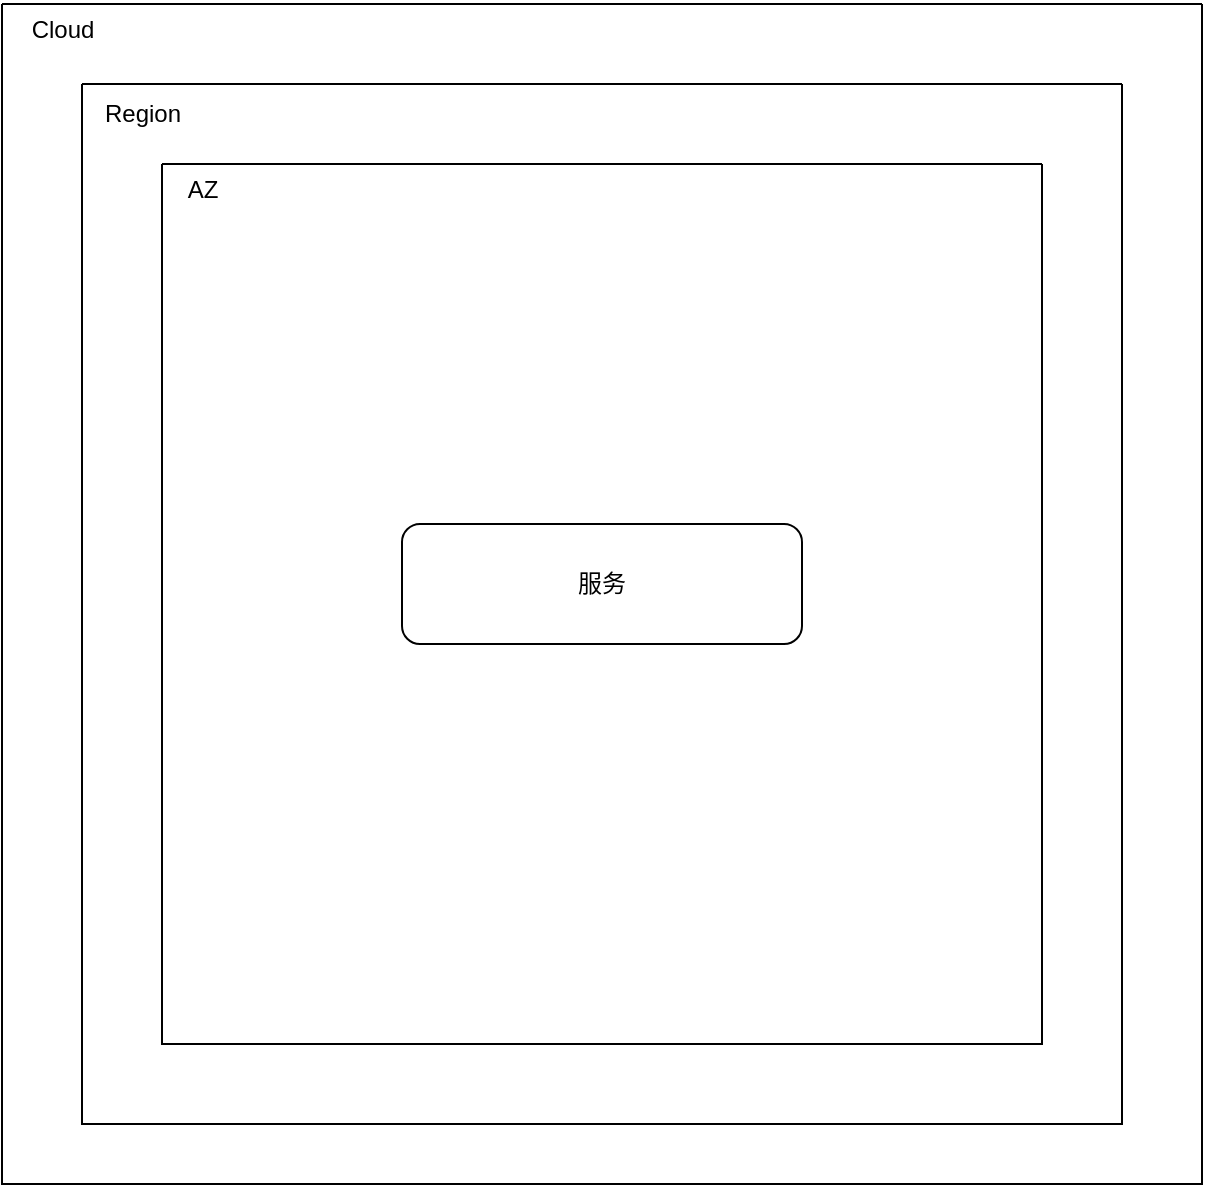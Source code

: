 <mxfile version="21.7.5" type="github" pages="2">
  <diagram id="C5RBs43oDa-KdzZeNtuy" name="单集群">
    <mxGraphModel dx="1728" dy="932" grid="1" gridSize="10" guides="1" tooltips="1" connect="1" arrows="1" fold="1" page="1" pageScale="1" pageWidth="827" pageHeight="1169" math="0" shadow="0">
      <root>
        <mxCell id="WIyWlLk6GJQsqaUBKTNV-0" />
        <mxCell id="WIyWlLk6GJQsqaUBKTNV-1" parent="WIyWlLk6GJQsqaUBKTNV-0" />
        <mxCell id="oU_LmYIPsGICezHIjcui-0" value="" style="swimlane;startSize=0;" vertex="1" parent="WIyWlLk6GJQsqaUBKTNV-1">
          <mxGeometry x="80" y="80" width="600" height="590" as="geometry" />
        </mxCell>
        <mxCell id="oU_LmYIPsGICezHIjcui-2" value="" style="swimlane;startSize=0;" vertex="1" parent="oU_LmYIPsGICezHIjcui-0">
          <mxGeometry x="40" y="40" width="520" height="520" as="geometry" />
        </mxCell>
        <mxCell id="oU_LmYIPsGICezHIjcui-3" value="Region" style="text;html=1;align=center;verticalAlign=middle;resizable=0;points=[];autosize=1;strokeColor=none;fillColor=none;" vertex="1" parent="oU_LmYIPsGICezHIjcui-2">
          <mxGeometry width="60" height="30" as="geometry" />
        </mxCell>
        <mxCell id="oU_LmYIPsGICezHIjcui-4" value="" style="swimlane;startSize=0;" vertex="1" parent="oU_LmYIPsGICezHIjcui-2">
          <mxGeometry x="40" y="40" width="440" height="440" as="geometry" />
        </mxCell>
        <mxCell id="oU_LmYIPsGICezHIjcui-6" value="服务" style="rounded=1;whiteSpace=wrap;html=1;" vertex="1" parent="oU_LmYIPsGICezHIjcui-4">
          <mxGeometry x="120" y="180" width="200" height="60" as="geometry" />
        </mxCell>
        <mxCell id="oU_LmYIPsGICezHIjcui-1" value="Cloud" style="text;html=1;align=center;verticalAlign=middle;resizable=0;points=[];autosize=1;strokeColor=none;fillColor=none;" vertex="1" parent="WIyWlLk6GJQsqaUBKTNV-1">
          <mxGeometry x="85" y="78" width="50" height="30" as="geometry" />
        </mxCell>
        <mxCell id="oU_LmYIPsGICezHIjcui-5" value="AZ" style="text;html=1;align=center;verticalAlign=middle;resizable=0;points=[];autosize=1;strokeColor=none;fillColor=none;" vertex="1" parent="WIyWlLk6GJQsqaUBKTNV-1">
          <mxGeometry x="160" y="158" width="40" height="30" as="geometry" />
        </mxCell>
      </root>
    </mxGraphModel>
  </diagram>
  <diagram name="双集群" id="RxhXTbPgEaF2tGvdVC6O">
    <mxGraphModel dx="1728" dy="932" grid="1" gridSize="10" guides="1" tooltips="1" connect="1" arrows="1" fold="1" page="1" pageScale="1" pageWidth="827" pageHeight="1169" math="0" shadow="0">
      <root>
        <mxCell id="ZKoCd-gMBK0D-2Glx2Sk-0" />
        <mxCell id="ZKoCd-gMBK0D-2Glx2Sk-1" parent="ZKoCd-gMBK0D-2Glx2Sk-0" />
        <mxCell id="ZKoCd-gMBK0D-2Glx2Sk-2" value="" style="swimlane;startSize=0;" vertex="1" parent="ZKoCd-gMBK0D-2Glx2Sk-1">
          <mxGeometry x="80" y="80" width="600" height="590" as="geometry" />
        </mxCell>
        <mxCell id="ZKoCd-gMBK0D-2Glx2Sk-3" value="" style="swimlane;startSize=0;" vertex="1" parent="ZKoCd-gMBK0D-2Glx2Sk-2">
          <mxGeometry x="40" y="40" width="520" height="520" as="geometry" />
        </mxCell>
        <mxCell id="ZKoCd-gMBK0D-2Glx2Sk-4" value="Region" style="text;html=1;align=center;verticalAlign=middle;resizable=0;points=[];autosize=1;strokeColor=none;fillColor=none;" vertex="1" parent="ZKoCd-gMBK0D-2Glx2Sk-3">
          <mxGeometry width="60" height="30" as="geometry" />
        </mxCell>
        <mxCell id="ZKoCd-gMBK0D-2Glx2Sk-5" value="" style="swimlane;startSize=0;" vertex="1" parent="ZKoCd-gMBK0D-2Glx2Sk-3">
          <mxGeometry x="40" y="40" width="160" height="440" as="geometry" />
        </mxCell>
        <mxCell id="v_y0mahdWmzPvL9yVtN6-0" value="" style="swimlane;startSize=0;" vertex="1" parent="ZKoCd-gMBK0D-2Glx2Sk-3">
          <mxGeometry x="320" y="40" width="160" height="440" as="geometry" />
        </mxCell>
        <mxCell id="v_y0mahdWmzPvL9yVtN6-1" value="AZ2" style="text;html=1;align=center;verticalAlign=middle;resizable=0;points=[];autosize=1;strokeColor=none;fillColor=none;" vertex="1" parent="v_y0mahdWmzPvL9yVtN6-0">
          <mxGeometry x="-5" width="50" height="30" as="geometry" />
        </mxCell>
        <mxCell id="ZKoCd-gMBK0D-2Glx2Sk-6" value="服务" style="rounded=1;whiteSpace=wrap;html=1;" vertex="1" parent="ZKoCd-gMBK0D-2Glx2Sk-3">
          <mxGeometry x="80" y="250" width="360" height="60" as="geometry" />
        </mxCell>
        <mxCell id="ZKoCd-gMBK0D-2Glx2Sk-7" value="Cloud" style="text;html=1;align=center;verticalAlign=middle;resizable=0;points=[];autosize=1;strokeColor=none;fillColor=none;" vertex="1" parent="ZKoCd-gMBK0D-2Glx2Sk-1">
          <mxGeometry x="85" y="78" width="50" height="30" as="geometry" />
        </mxCell>
        <mxCell id="ZKoCd-gMBK0D-2Glx2Sk-8" value="AZ1" style="text;html=1;align=center;verticalAlign=middle;resizable=0;points=[];autosize=1;strokeColor=none;fillColor=none;" vertex="1" parent="ZKoCd-gMBK0D-2Glx2Sk-1">
          <mxGeometry x="155" y="158" width="50" height="30" as="geometry" />
        </mxCell>
      </root>
    </mxGraphModel>
  </diagram>
</mxfile>
